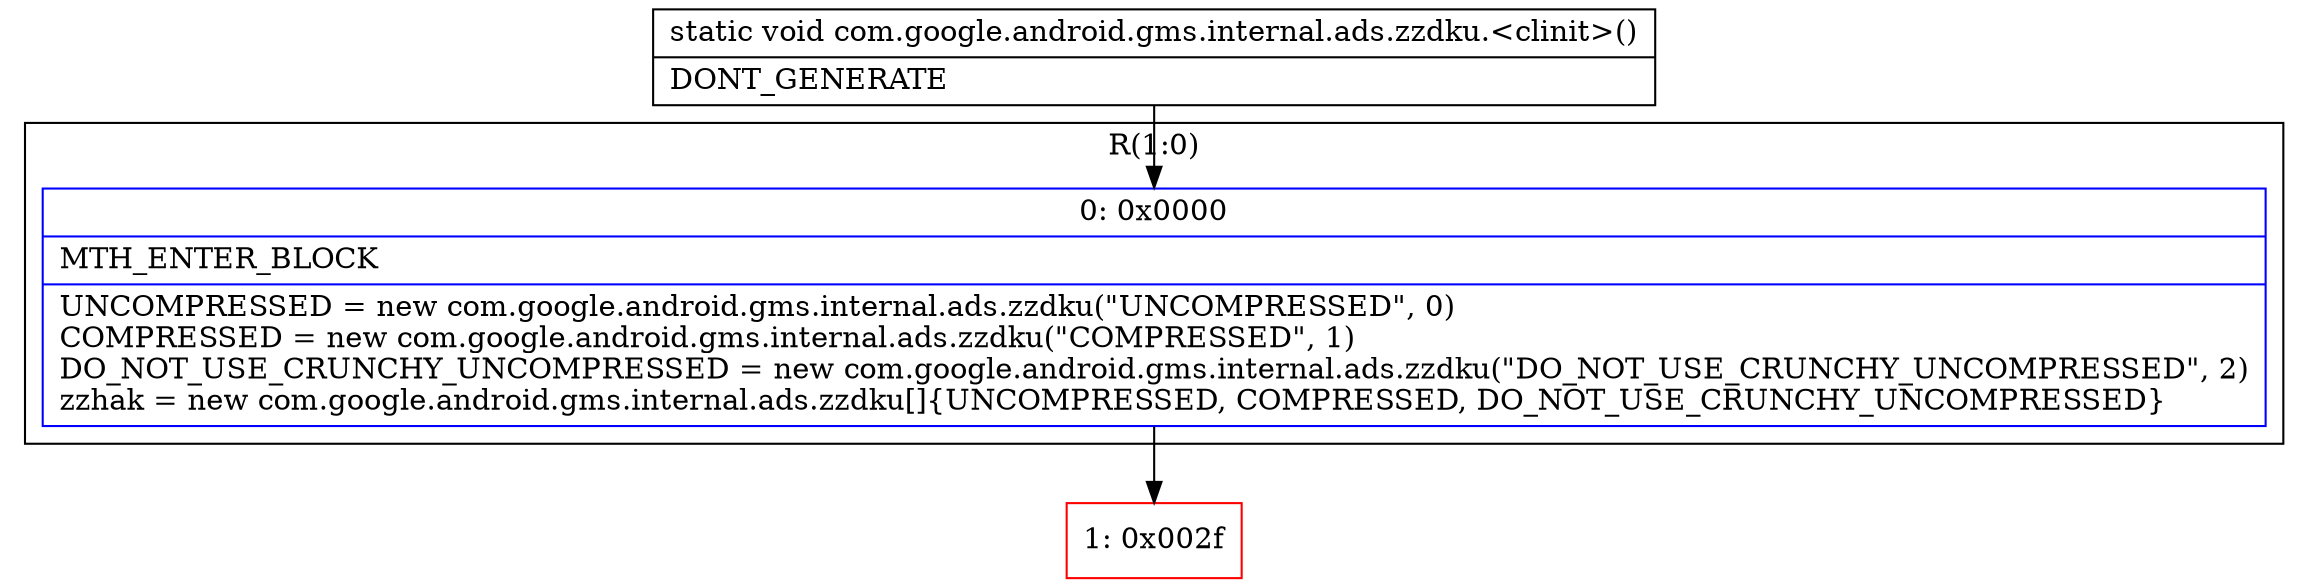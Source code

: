 digraph "CFG forcom.google.android.gms.internal.ads.zzdku.\<clinit\>()V" {
subgraph cluster_Region_118076492 {
label = "R(1:0)";
node [shape=record,color=blue];
Node_0 [shape=record,label="{0\:\ 0x0000|MTH_ENTER_BLOCK\l|UNCOMPRESSED = new com.google.android.gms.internal.ads.zzdku(\"UNCOMPRESSED\", 0)\lCOMPRESSED = new com.google.android.gms.internal.ads.zzdku(\"COMPRESSED\", 1)\lDO_NOT_USE_CRUNCHY_UNCOMPRESSED = new com.google.android.gms.internal.ads.zzdku(\"DO_NOT_USE_CRUNCHY_UNCOMPRESSED\", 2)\lzzhak = new com.google.android.gms.internal.ads.zzdku[]\{UNCOMPRESSED, COMPRESSED, DO_NOT_USE_CRUNCHY_UNCOMPRESSED\}\l}"];
}
Node_1 [shape=record,color=red,label="{1\:\ 0x002f}"];
MethodNode[shape=record,label="{static void com.google.android.gms.internal.ads.zzdku.\<clinit\>()  | DONT_GENERATE\l}"];
MethodNode -> Node_0;
Node_0 -> Node_1;
}

